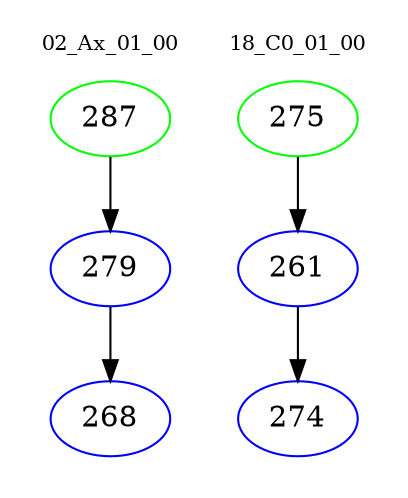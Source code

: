 digraph{
subgraph cluster_0 {
color = white
label = "02_Ax_01_00";
fontsize=10;
T0_287 [label="287", color="green"]
T0_287 -> T0_279 [color="black"]
T0_279 [label="279", color="blue"]
T0_279 -> T0_268 [color="black"]
T0_268 [label="268", color="blue"]
}
subgraph cluster_1 {
color = white
label = "18_C0_01_00";
fontsize=10;
T1_275 [label="275", color="green"]
T1_275 -> T1_261 [color="black"]
T1_261 [label="261", color="blue"]
T1_261 -> T1_274 [color="black"]
T1_274 [label="274", color="blue"]
}
}
